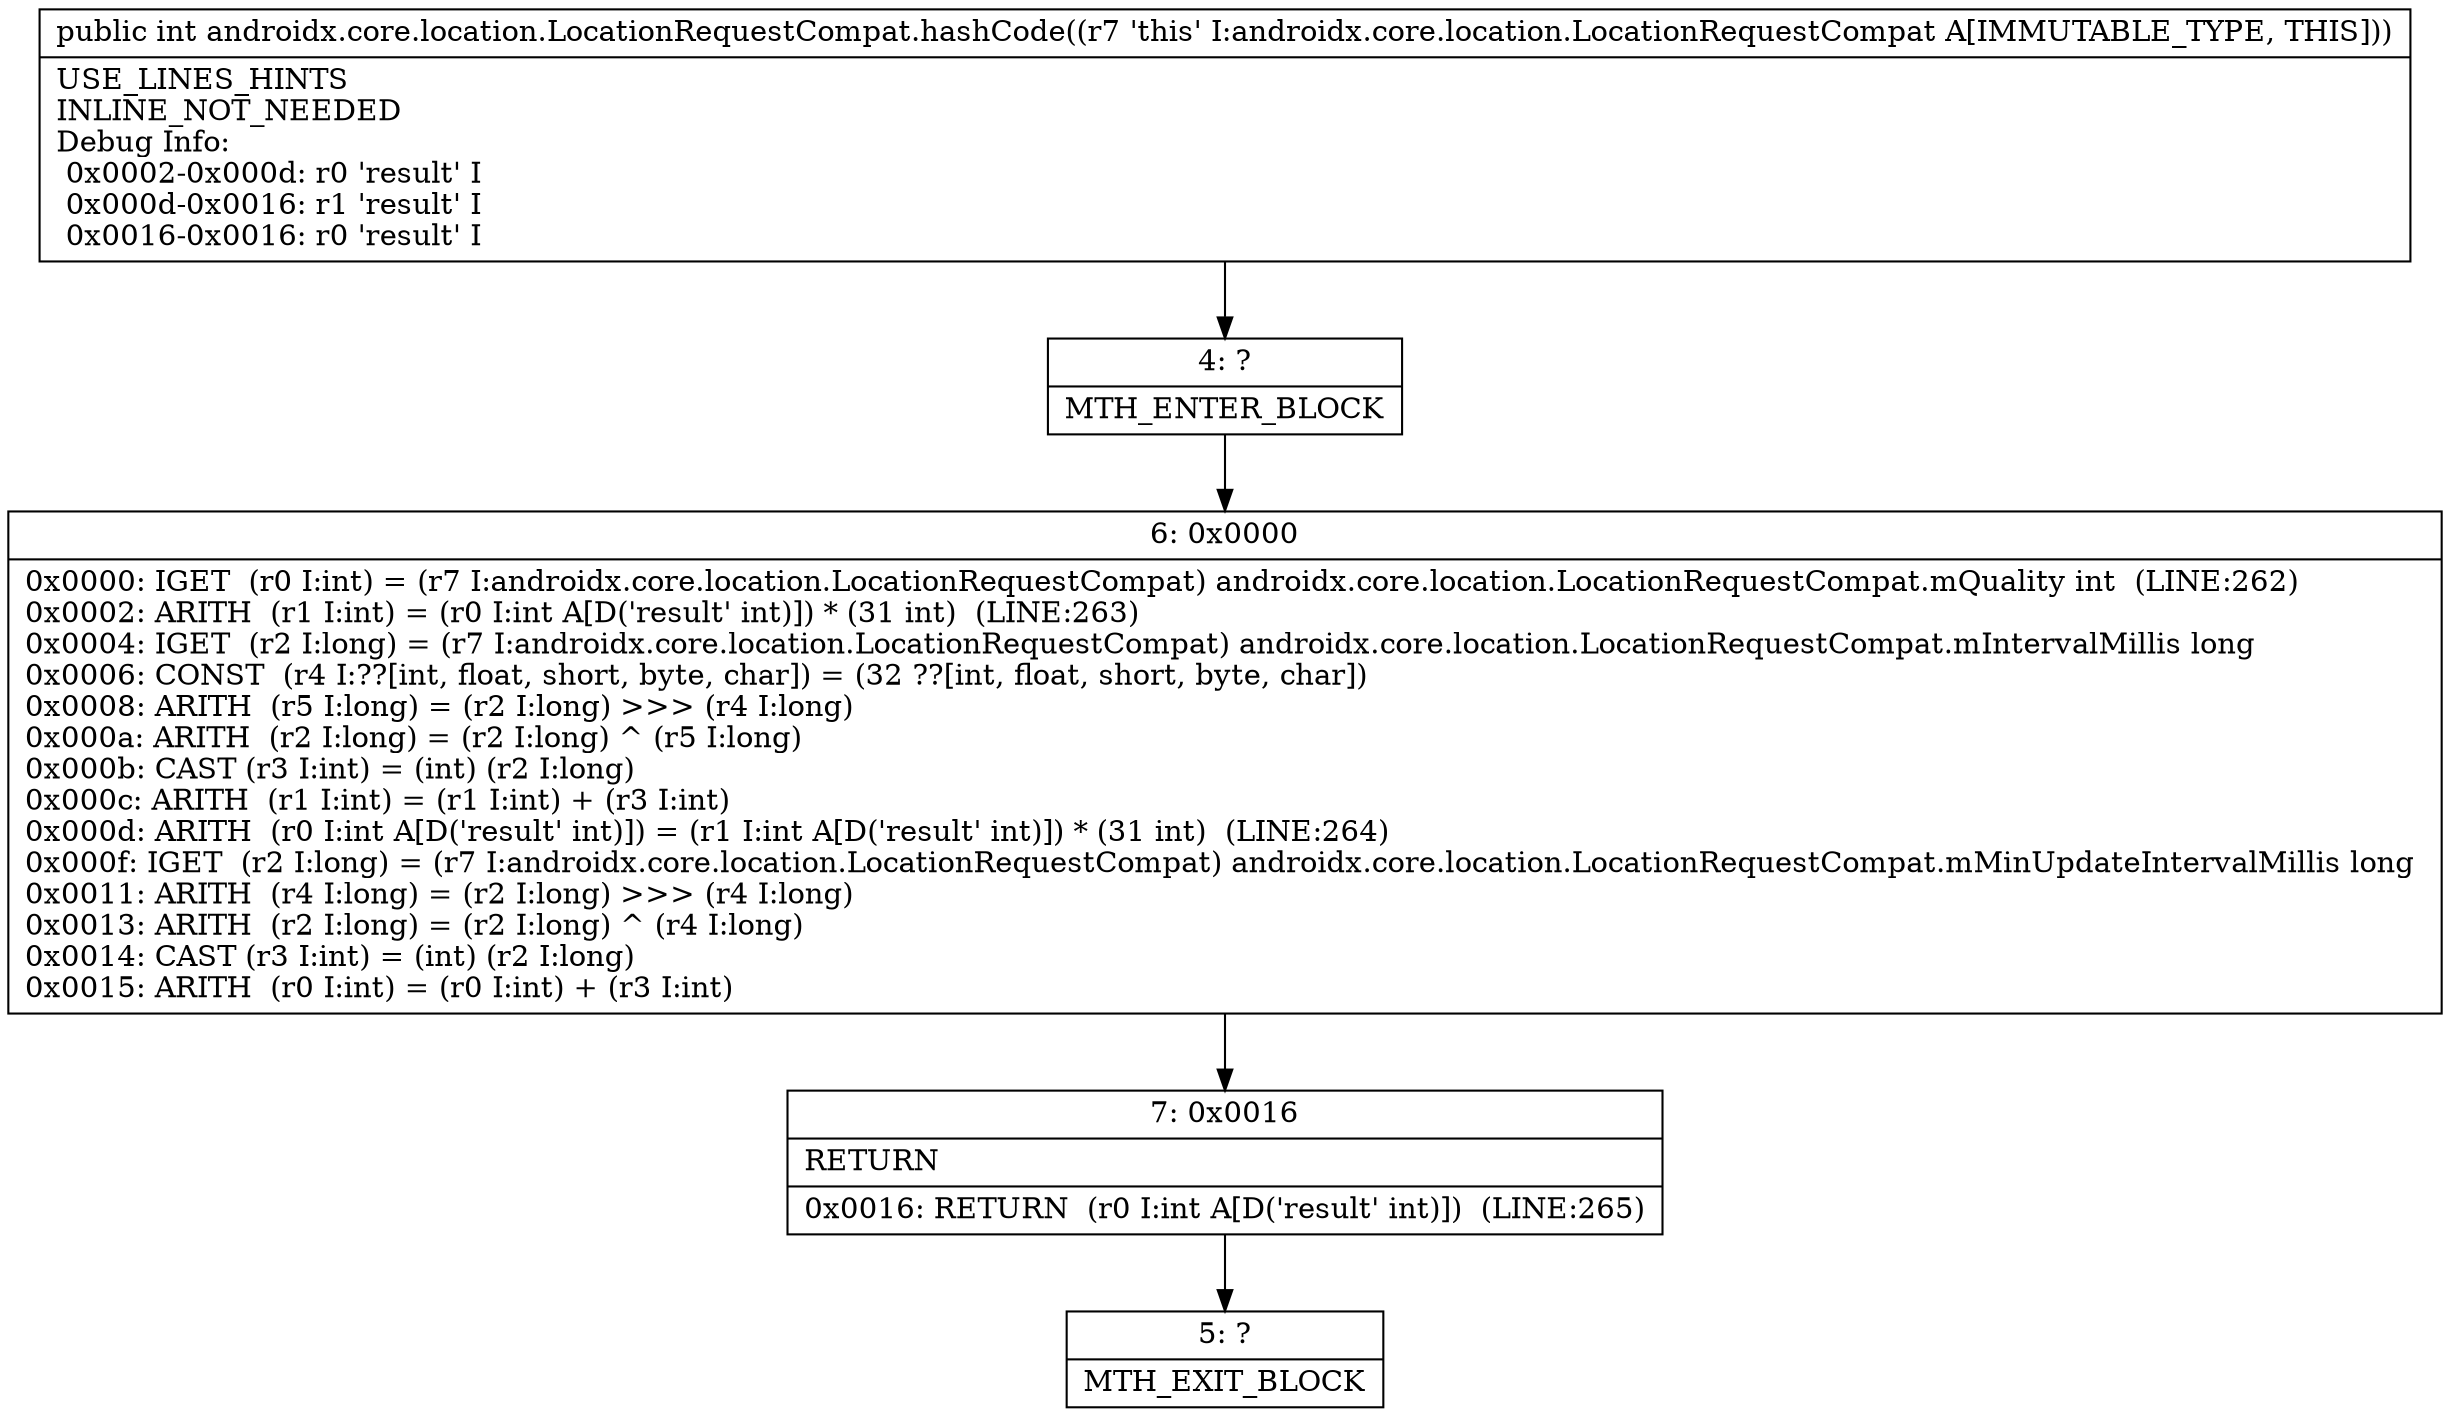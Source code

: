 digraph "CFG forandroidx.core.location.LocationRequestCompat.hashCode()I" {
Node_4 [shape=record,label="{4\:\ ?|MTH_ENTER_BLOCK\l}"];
Node_6 [shape=record,label="{6\:\ 0x0000|0x0000: IGET  (r0 I:int) = (r7 I:androidx.core.location.LocationRequestCompat) androidx.core.location.LocationRequestCompat.mQuality int  (LINE:262)\l0x0002: ARITH  (r1 I:int) = (r0 I:int A[D('result' int)]) * (31 int)  (LINE:263)\l0x0004: IGET  (r2 I:long) = (r7 I:androidx.core.location.LocationRequestCompat) androidx.core.location.LocationRequestCompat.mIntervalMillis long \l0x0006: CONST  (r4 I:??[int, float, short, byte, char]) = (32 ??[int, float, short, byte, char]) \l0x0008: ARITH  (r5 I:long) = (r2 I:long) \>\>\> (r4 I:long) \l0x000a: ARITH  (r2 I:long) = (r2 I:long) ^ (r5 I:long) \l0x000b: CAST (r3 I:int) = (int) (r2 I:long) \l0x000c: ARITH  (r1 I:int) = (r1 I:int) + (r3 I:int) \l0x000d: ARITH  (r0 I:int A[D('result' int)]) = (r1 I:int A[D('result' int)]) * (31 int)  (LINE:264)\l0x000f: IGET  (r2 I:long) = (r7 I:androidx.core.location.LocationRequestCompat) androidx.core.location.LocationRequestCompat.mMinUpdateIntervalMillis long \l0x0011: ARITH  (r4 I:long) = (r2 I:long) \>\>\> (r4 I:long) \l0x0013: ARITH  (r2 I:long) = (r2 I:long) ^ (r4 I:long) \l0x0014: CAST (r3 I:int) = (int) (r2 I:long) \l0x0015: ARITH  (r0 I:int) = (r0 I:int) + (r3 I:int) \l}"];
Node_7 [shape=record,label="{7\:\ 0x0016|RETURN\l|0x0016: RETURN  (r0 I:int A[D('result' int)])  (LINE:265)\l}"];
Node_5 [shape=record,label="{5\:\ ?|MTH_EXIT_BLOCK\l}"];
MethodNode[shape=record,label="{public int androidx.core.location.LocationRequestCompat.hashCode((r7 'this' I:androidx.core.location.LocationRequestCompat A[IMMUTABLE_TYPE, THIS]))  | USE_LINES_HINTS\lINLINE_NOT_NEEDED\lDebug Info:\l  0x0002\-0x000d: r0 'result' I\l  0x000d\-0x0016: r1 'result' I\l  0x0016\-0x0016: r0 'result' I\l}"];
MethodNode -> Node_4;Node_4 -> Node_6;
Node_6 -> Node_7;
Node_7 -> Node_5;
}

